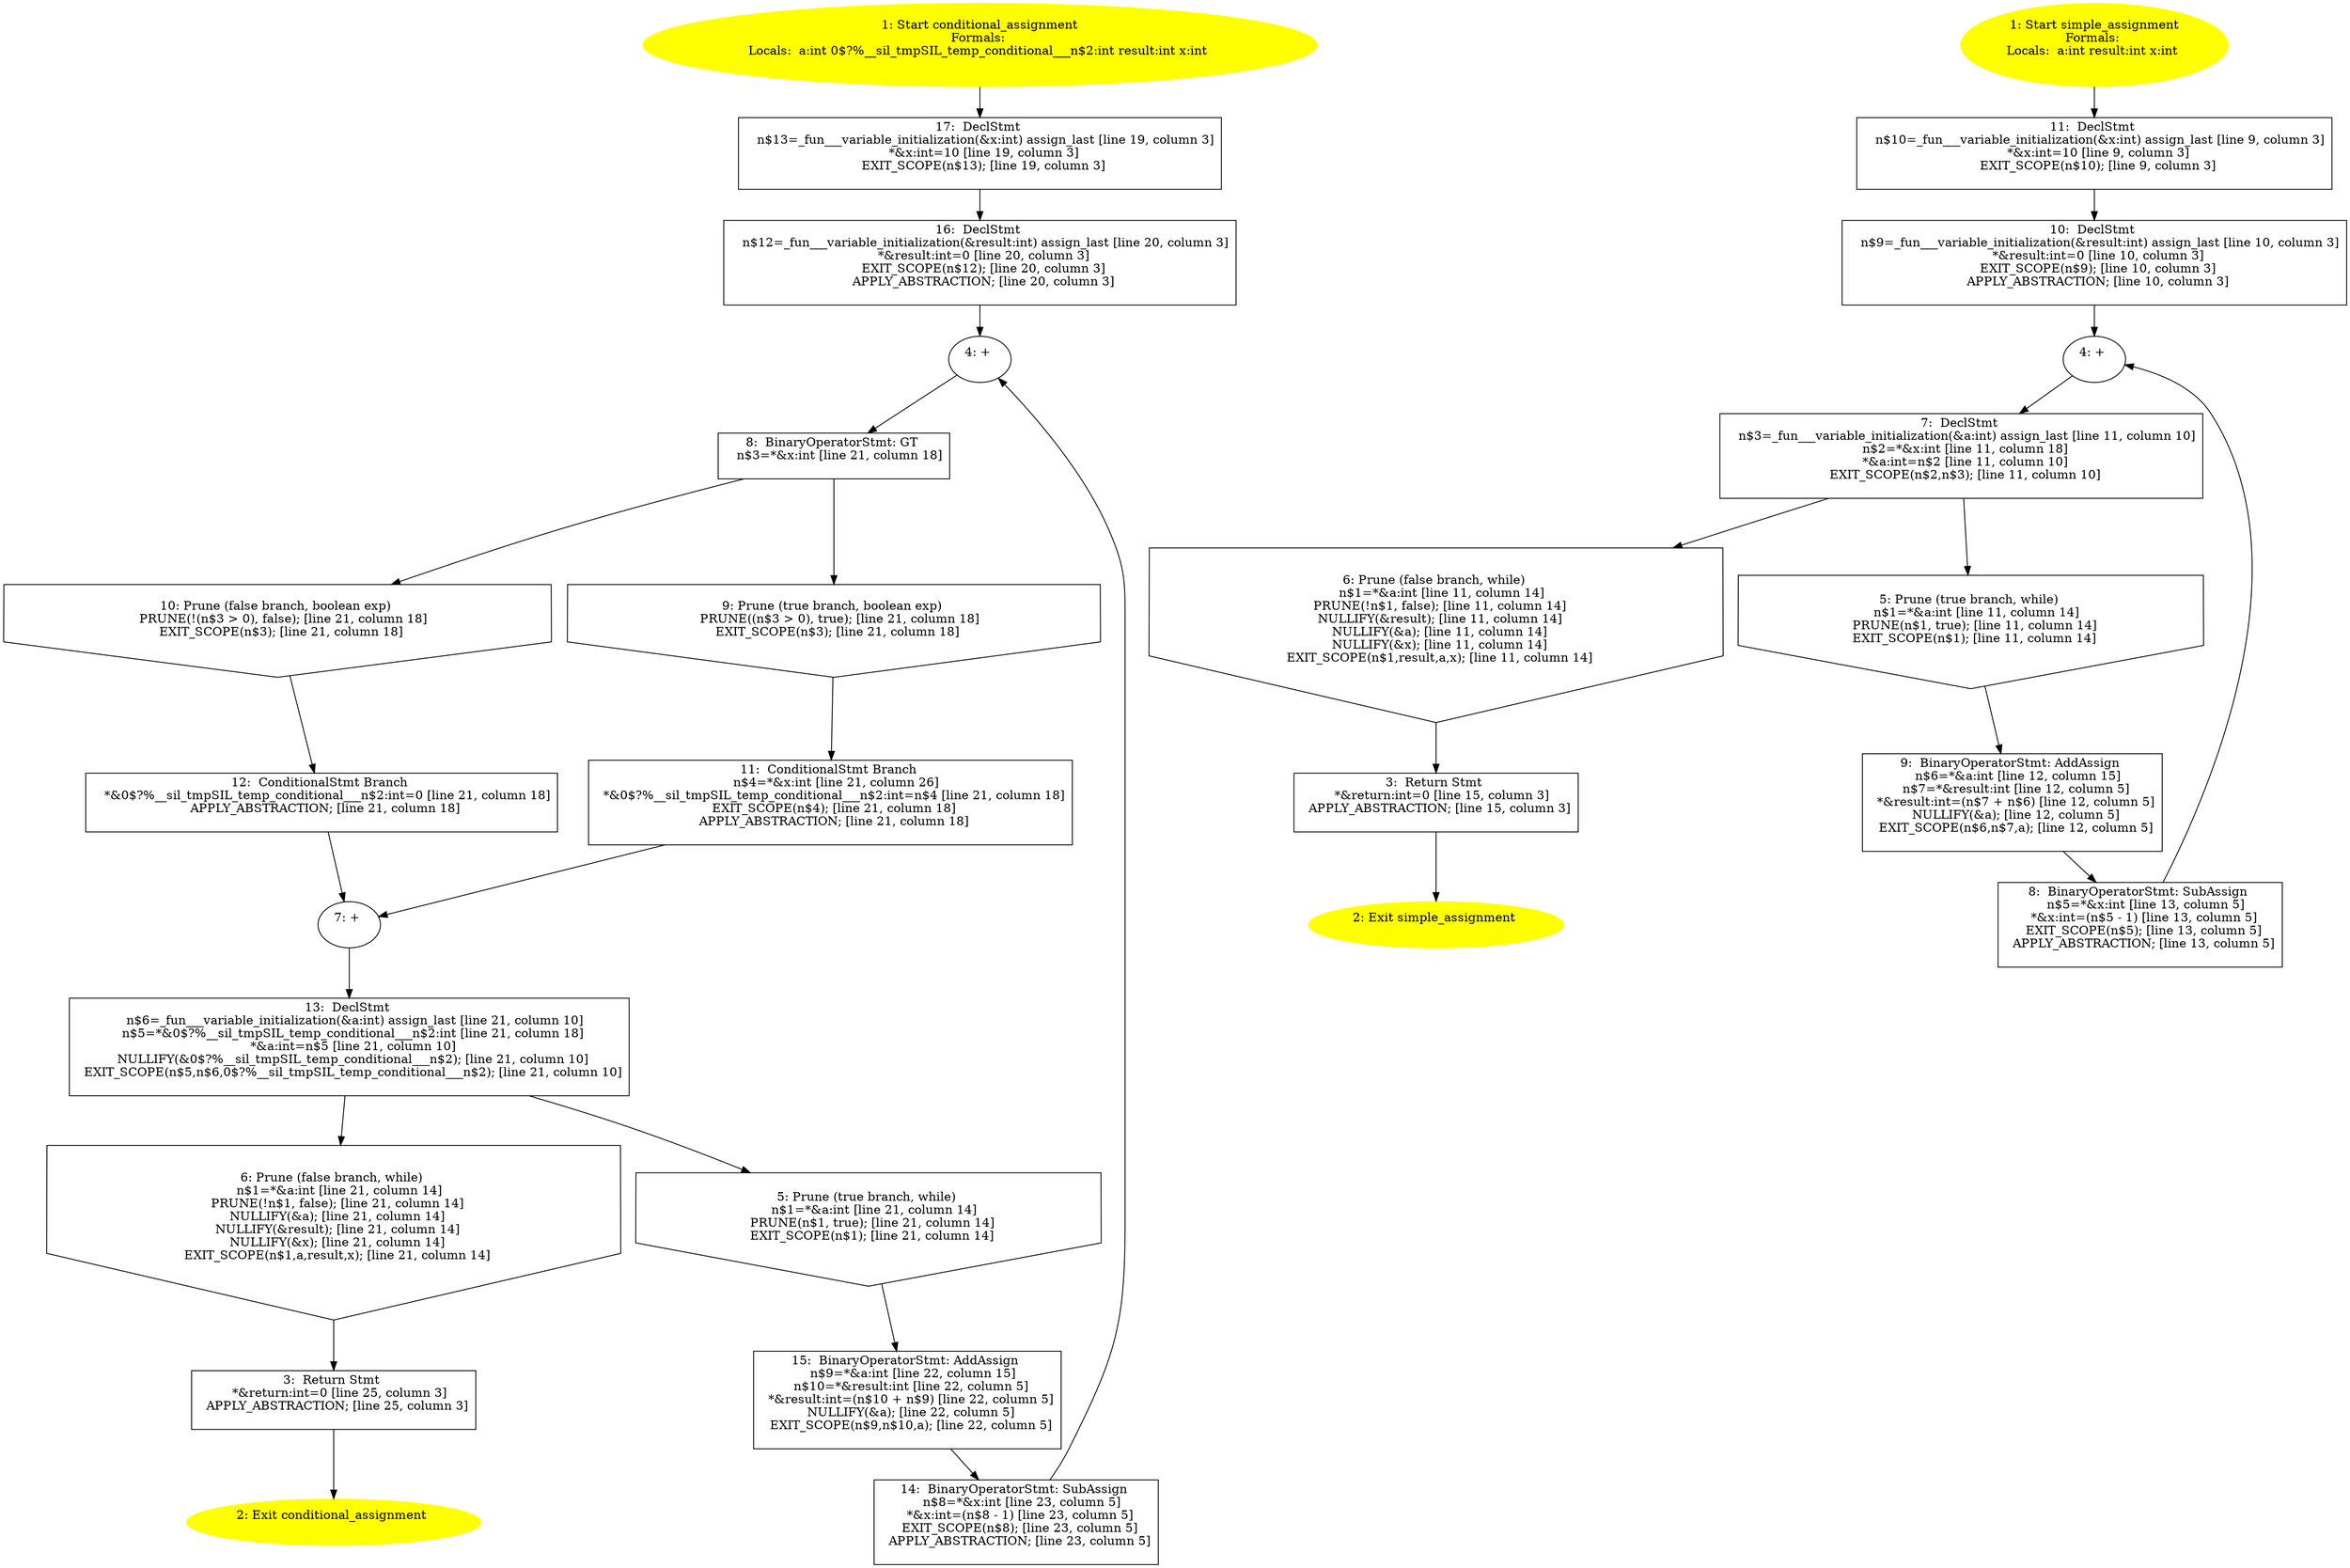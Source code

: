 /* @generated */
digraph cfg {
"conditional_assignment#8950169167588471442.be2d62cec5392b85b8d4d274664d86c5_1" [label="1: Start conditional_assignment\nFormals: \nLocals:  a:int 0$?%__sil_tmpSIL_temp_conditional___n$2:int result:int x:int \n  " color=yellow style=filled]
	

	 "conditional_assignment#8950169167588471442.be2d62cec5392b85b8d4d274664d86c5_1" -> "conditional_assignment#8950169167588471442.be2d62cec5392b85b8d4d274664d86c5_17" ;
"conditional_assignment#8950169167588471442.be2d62cec5392b85b8d4d274664d86c5_2" [label="2: Exit conditional_assignment \n  " color=yellow style=filled]
	

"conditional_assignment#8950169167588471442.be2d62cec5392b85b8d4d274664d86c5_3" [label="3:  Return Stmt \n   *&return:int=0 [line 25, column 3]\n  APPLY_ABSTRACTION; [line 25, column 3]\n " shape="box"]
	

	 "conditional_assignment#8950169167588471442.be2d62cec5392b85b8d4d274664d86c5_3" -> "conditional_assignment#8950169167588471442.be2d62cec5392b85b8d4d274664d86c5_2" ;
"conditional_assignment#8950169167588471442.be2d62cec5392b85b8d4d274664d86c5_4" [label="4: + \n  " ]
	

	 "conditional_assignment#8950169167588471442.be2d62cec5392b85b8d4d274664d86c5_4" -> "conditional_assignment#8950169167588471442.be2d62cec5392b85b8d4d274664d86c5_8" ;
"conditional_assignment#8950169167588471442.be2d62cec5392b85b8d4d274664d86c5_5" [label="5: Prune (true branch, while) \n   n$1=*&a:int [line 21, column 14]\n  PRUNE(n$1, true); [line 21, column 14]\n  EXIT_SCOPE(n$1); [line 21, column 14]\n " shape="invhouse"]
	

	 "conditional_assignment#8950169167588471442.be2d62cec5392b85b8d4d274664d86c5_5" -> "conditional_assignment#8950169167588471442.be2d62cec5392b85b8d4d274664d86c5_15" ;
"conditional_assignment#8950169167588471442.be2d62cec5392b85b8d4d274664d86c5_6" [label="6: Prune (false branch, while) \n   n$1=*&a:int [line 21, column 14]\n  PRUNE(!n$1, false); [line 21, column 14]\n  NULLIFY(&a); [line 21, column 14]\n  NULLIFY(&result); [line 21, column 14]\n  NULLIFY(&x); [line 21, column 14]\n  EXIT_SCOPE(n$1,a,result,x); [line 21, column 14]\n " shape="invhouse"]
	

	 "conditional_assignment#8950169167588471442.be2d62cec5392b85b8d4d274664d86c5_6" -> "conditional_assignment#8950169167588471442.be2d62cec5392b85b8d4d274664d86c5_3" ;
"conditional_assignment#8950169167588471442.be2d62cec5392b85b8d4d274664d86c5_7" [label="7: + \n  " ]
	

	 "conditional_assignment#8950169167588471442.be2d62cec5392b85b8d4d274664d86c5_7" -> "conditional_assignment#8950169167588471442.be2d62cec5392b85b8d4d274664d86c5_13" ;
"conditional_assignment#8950169167588471442.be2d62cec5392b85b8d4d274664d86c5_8" [label="8:  BinaryOperatorStmt: GT \n   n$3=*&x:int [line 21, column 18]\n " shape="box"]
	

	 "conditional_assignment#8950169167588471442.be2d62cec5392b85b8d4d274664d86c5_8" -> "conditional_assignment#8950169167588471442.be2d62cec5392b85b8d4d274664d86c5_9" ;
	 "conditional_assignment#8950169167588471442.be2d62cec5392b85b8d4d274664d86c5_8" -> "conditional_assignment#8950169167588471442.be2d62cec5392b85b8d4d274664d86c5_10" ;
"conditional_assignment#8950169167588471442.be2d62cec5392b85b8d4d274664d86c5_9" [label="9: Prune (true branch, boolean exp) \n   PRUNE((n$3 > 0), true); [line 21, column 18]\n  EXIT_SCOPE(n$3); [line 21, column 18]\n " shape="invhouse"]
	

	 "conditional_assignment#8950169167588471442.be2d62cec5392b85b8d4d274664d86c5_9" -> "conditional_assignment#8950169167588471442.be2d62cec5392b85b8d4d274664d86c5_11" ;
"conditional_assignment#8950169167588471442.be2d62cec5392b85b8d4d274664d86c5_10" [label="10: Prune (false branch, boolean exp) \n   PRUNE(!(n$3 > 0), false); [line 21, column 18]\n  EXIT_SCOPE(n$3); [line 21, column 18]\n " shape="invhouse"]
	

	 "conditional_assignment#8950169167588471442.be2d62cec5392b85b8d4d274664d86c5_10" -> "conditional_assignment#8950169167588471442.be2d62cec5392b85b8d4d274664d86c5_12" ;
"conditional_assignment#8950169167588471442.be2d62cec5392b85b8d4d274664d86c5_11" [label="11:  ConditionalStmt Branch \n   n$4=*&x:int [line 21, column 26]\n  *&0$?%__sil_tmpSIL_temp_conditional___n$2:int=n$4 [line 21, column 18]\n  EXIT_SCOPE(n$4); [line 21, column 18]\n  APPLY_ABSTRACTION; [line 21, column 18]\n " shape="box"]
	

	 "conditional_assignment#8950169167588471442.be2d62cec5392b85b8d4d274664d86c5_11" -> "conditional_assignment#8950169167588471442.be2d62cec5392b85b8d4d274664d86c5_7" ;
"conditional_assignment#8950169167588471442.be2d62cec5392b85b8d4d274664d86c5_12" [label="12:  ConditionalStmt Branch \n   *&0$?%__sil_tmpSIL_temp_conditional___n$2:int=0 [line 21, column 18]\n  APPLY_ABSTRACTION; [line 21, column 18]\n " shape="box"]
	

	 "conditional_assignment#8950169167588471442.be2d62cec5392b85b8d4d274664d86c5_12" -> "conditional_assignment#8950169167588471442.be2d62cec5392b85b8d4d274664d86c5_7" ;
"conditional_assignment#8950169167588471442.be2d62cec5392b85b8d4d274664d86c5_13" [label="13:  DeclStmt \n   n$6=_fun___variable_initialization(&a:int) assign_last [line 21, column 10]\n  n$5=*&0$?%__sil_tmpSIL_temp_conditional___n$2:int [line 21, column 18]\n  *&a:int=n$5 [line 21, column 10]\n  NULLIFY(&0$?%__sil_tmpSIL_temp_conditional___n$2); [line 21, column 10]\n  EXIT_SCOPE(n$5,n$6,0$?%__sil_tmpSIL_temp_conditional___n$2); [line 21, column 10]\n " shape="box"]
	

	 "conditional_assignment#8950169167588471442.be2d62cec5392b85b8d4d274664d86c5_13" -> "conditional_assignment#8950169167588471442.be2d62cec5392b85b8d4d274664d86c5_5" ;
	 "conditional_assignment#8950169167588471442.be2d62cec5392b85b8d4d274664d86c5_13" -> "conditional_assignment#8950169167588471442.be2d62cec5392b85b8d4d274664d86c5_6" ;
"conditional_assignment#8950169167588471442.be2d62cec5392b85b8d4d274664d86c5_14" [label="14:  BinaryOperatorStmt: SubAssign \n   n$8=*&x:int [line 23, column 5]\n  *&x:int=(n$8 - 1) [line 23, column 5]\n  EXIT_SCOPE(n$8); [line 23, column 5]\n  APPLY_ABSTRACTION; [line 23, column 5]\n " shape="box"]
	

	 "conditional_assignment#8950169167588471442.be2d62cec5392b85b8d4d274664d86c5_14" -> "conditional_assignment#8950169167588471442.be2d62cec5392b85b8d4d274664d86c5_4" ;
"conditional_assignment#8950169167588471442.be2d62cec5392b85b8d4d274664d86c5_15" [label="15:  BinaryOperatorStmt: AddAssign \n   n$9=*&a:int [line 22, column 15]\n  n$10=*&result:int [line 22, column 5]\n  *&result:int=(n$10 + n$9) [line 22, column 5]\n  NULLIFY(&a); [line 22, column 5]\n  EXIT_SCOPE(n$9,n$10,a); [line 22, column 5]\n " shape="box"]
	

	 "conditional_assignment#8950169167588471442.be2d62cec5392b85b8d4d274664d86c5_15" -> "conditional_assignment#8950169167588471442.be2d62cec5392b85b8d4d274664d86c5_14" ;
"conditional_assignment#8950169167588471442.be2d62cec5392b85b8d4d274664d86c5_16" [label="16:  DeclStmt \n   n$12=_fun___variable_initialization(&result:int) assign_last [line 20, column 3]\n  *&result:int=0 [line 20, column 3]\n  EXIT_SCOPE(n$12); [line 20, column 3]\n  APPLY_ABSTRACTION; [line 20, column 3]\n " shape="box"]
	

	 "conditional_assignment#8950169167588471442.be2d62cec5392b85b8d4d274664d86c5_16" -> "conditional_assignment#8950169167588471442.be2d62cec5392b85b8d4d274664d86c5_4" ;
"conditional_assignment#8950169167588471442.be2d62cec5392b85b8d4d274664d86c5_17" [label="17:  DeclStmt \n   n$13=_fun___variable_initialization(&x:int) assign_last [line 19, column 3]\n  *&x:int=10 [line 19, column 3]\n  EXIT_SCOPE(n$13); [line 19, column 3]\n " shape="box"]
	

	 "conditional_assignment#8950169167588471442.be2d62cec5392b85b8d4d274664d86c5_17" -> "conditional_assignment#8950169167588471442.be2d62cec5392b85b8d4d274664d86c5_16" ;
"simple_assignment#6454162814810356464.3b57619dd6c2d612798bc9ac9e7cf8ee_1" [label="1: Start simple_assignment\nFormals: \nLocals:  a:int result:int x:int \n  " color=yellow style=filled]
	

	 "simple_assignment#6454162814810356464.3b57619dd6c2d612798bc9ac9e7cf8ee_1" -> "simple_assignment#6454162814810356464.3b57619dd6c2d612798bc9ac9e7cf8ee_11" ;
"simple_assignment#6454162814810356464.3b57619dd6c2d612798bc9ac9e7cf8ee_2" [label="2: Exit simple_assignment \n  " color=yellow style=filled]
	

"simple_assignment#6454162814810356464.3b57619dd6c2d612798bc9ac9e7cf8ee_3" [label="3:  Return Stmt \n   *&return:int=0 [line 15, column 3]\n  APPLY_ABSTRACTION; [line 15, column 3]\n " shape="box"]
	

	 "simple_assignment#6454162814810356464.3b57619dd6c2d612798bc9ac9e7cf8ee_3" -> "simple_assignment#6454162814810356464.3b57619dd6c2d612798bc9ac9e7cf8ee_2" ;
"simple_assignment#6454162814810356464.3b57619dd6c2d612798bc9ac9e7cf8ee_4" [label="4: + \n  " ]
	

	 "simple_assignment#6454162814810356464.3b57619dd6c2d612798bc9ac9e7cf8ee_4" -> "simple_assignment#6454162814810356464.3b57619dd6c2d612798bc9ac9e7cf8ee_7" ;
"simple_assignment#6454162814810356464.3b57619dd6c2d612798bc9ac9e7cf8ee_5" [label="5: Prune (true branch, while) \n   n$1=*&a:int [line 11, column 14]\n  PRUNE(n$1, true); [line 11, column 14]\n  EXIT_SCOPE(n$1); [line 11, column 14]\n " shape="invhouse"]
	

	 "simple_assignment#6454162814810356464.3b57619dd6c2d612798bc9ac9e7cf8ee_5" -> "simple_assignment#6454162814810356464.3b57619dd6c2d612798bc9ac9e7cf8ee_9" ;
"simple_assignment#6454162814810356464.3b57619dd6c2d612798bc9ac9e7cf8ee_6" [label="6: Prune (false branch, while) \n   n$1=*&a:int [line 11, column 14]\n  PRUNE(!n$1, false); [line 11, column 14]\n  NULLIFY(&result); [line 11, column 14]\n  NULLIFY(&a); [line 11, column 14]\n  NULLIFY(&x); [line 11, column 14]\n  EXIT_SCOPE(n$1,result,a,x); [line 11, column 14]\n " shape="invhouse"]
	

	 "simple_assignment#6454162814810356464.3b57619dd6c2d612798bc9ac9e7cf8ee_6" -> "simple_assignment#6454162814810356464.3b57619dd6c2d612798bc9ac9e7cf8ee_3" ;
"simple_assignment#6454162814810356464.3b57619dd6c2d612798bc9ac9e7cf8ee_7" [label="7:  DeclStmt \n   n$3=_fun___variable_initialization(&a:int) assign_last [line 11, column 10]\n  n$2=*&x:int [line 11, column 18]\n  *&a:int=n$2 [line 11, column 10]\n  EXIT_SCOPE(n$2,n$3); [line 11, column 10]\n " shape="box"]
	

	 "simple_assignment#6454162814810356464.3b57619dd6c2d612798bc9ac9e7cf8ee_7" -> "simple_assignment#6454162814810356464.3b57619dd6c2d612798bc9ac9e7cf8ee_5" ;
	 "simple_assignment#6454162814810356464.3b57619dd6c2d612798bc9ac9e7cf8ee_7" -> "simple_assignment#6454162814810356464.3b57619dd6c2d612798bc9ac9e7cf8ee_6" ;
"simple_assignment#6454162814810356464.3b57619dd6c2d612798bc9ac9e7cf8ee_8" [label="8:  BinaryOperatorStmt: SubAssign \n   n$5=*&x:int [line 13, column 5]\n  *&x:int=(n$5 - 1) [line 13, column 5]\n  EXIT_SCOPE(n$5); [line 13, column 5]\n  APPLY_ABSTRACTION; [line 13, column 5]\n " shape="box"]
	

	 "simple_assignment#6454162814810356464.3b57619dd6c2d612798bc9ac9e7cf8ee_8" -> "simple_assignment#6454162814810356464.3b57619dd6c2d612798bc9ac9e7cf8ee_4" ;
"simple_assignment#6454162814810356464.3b57619dd6c2d612798bc9ac9e7cf8ee_9" [label="9:  BinaryOperatorStmt: AddAssign \n   n$6=*&a:int [line 12, column 15]\n  n$7=*&result:int [line 12, column 5]\n  *&result:int=(n$7 + n$6) [line 12, column 5]\n  NULLIFY(&a); [line 12, column 5]\n  EXIT_SCOPE(n$6,n$7,a); [line 12, column 5]\n " shape="box"]
	

	 "simple_assignment#6454162814810356464.3b57619dd6c2d612798bc9ac9e7cf8ee_9" -> "simple_assignment#6454162814810356464.3b57619dd6c2d612798bc9ac9e7cf8ee_8" ;
"simple_assignment#6454162814810356464.3b57619dd6c2d612798bc9ac9e7cf8ee_10" [label="10:  DeclStmt \n   n$9=_fun___variable_initialization(&result:int) assign_last [line 10, column 3]\n  *&result:int=0 [line 10, column 3]\n  EXIT_SCOPE(n$9); [line 10, column 3]\n  APPLY_ABSTRACTION; [line 10, column 3]\n " shape="box"]
	

	 "simple_assignment#6454162814810356464.3b57619dd6c2d612798bc9ac9e7cf8ee_10" -> "simple_assignment#6454162814810356464.3b57619dd6c2d612798bc9ac9e7cf8ee_4" ;
"simple_assignment#6454162814810356464.3b57619dd6c2d612798bc9ac9e7cf8ee_11" [label="11:  DeclStmt \n   n$10=_fun___variable_initialization(&x:int) assign_last [line 9, column 3]\n  *&x:int=10 [line 9, column 3]\n  EXIT_SCOPE(n$10); [line 9, column 3]\n " shape="box"]
	

	 "simple_assignment#6454162814810356464.3b57619dd6c2d612798bc9ac9e7cf8ee_11" -> "simple_assignment#6454162814810356464.3b57619dd6c2d612798bc9ac9e7cf8ee_10" ;
}
